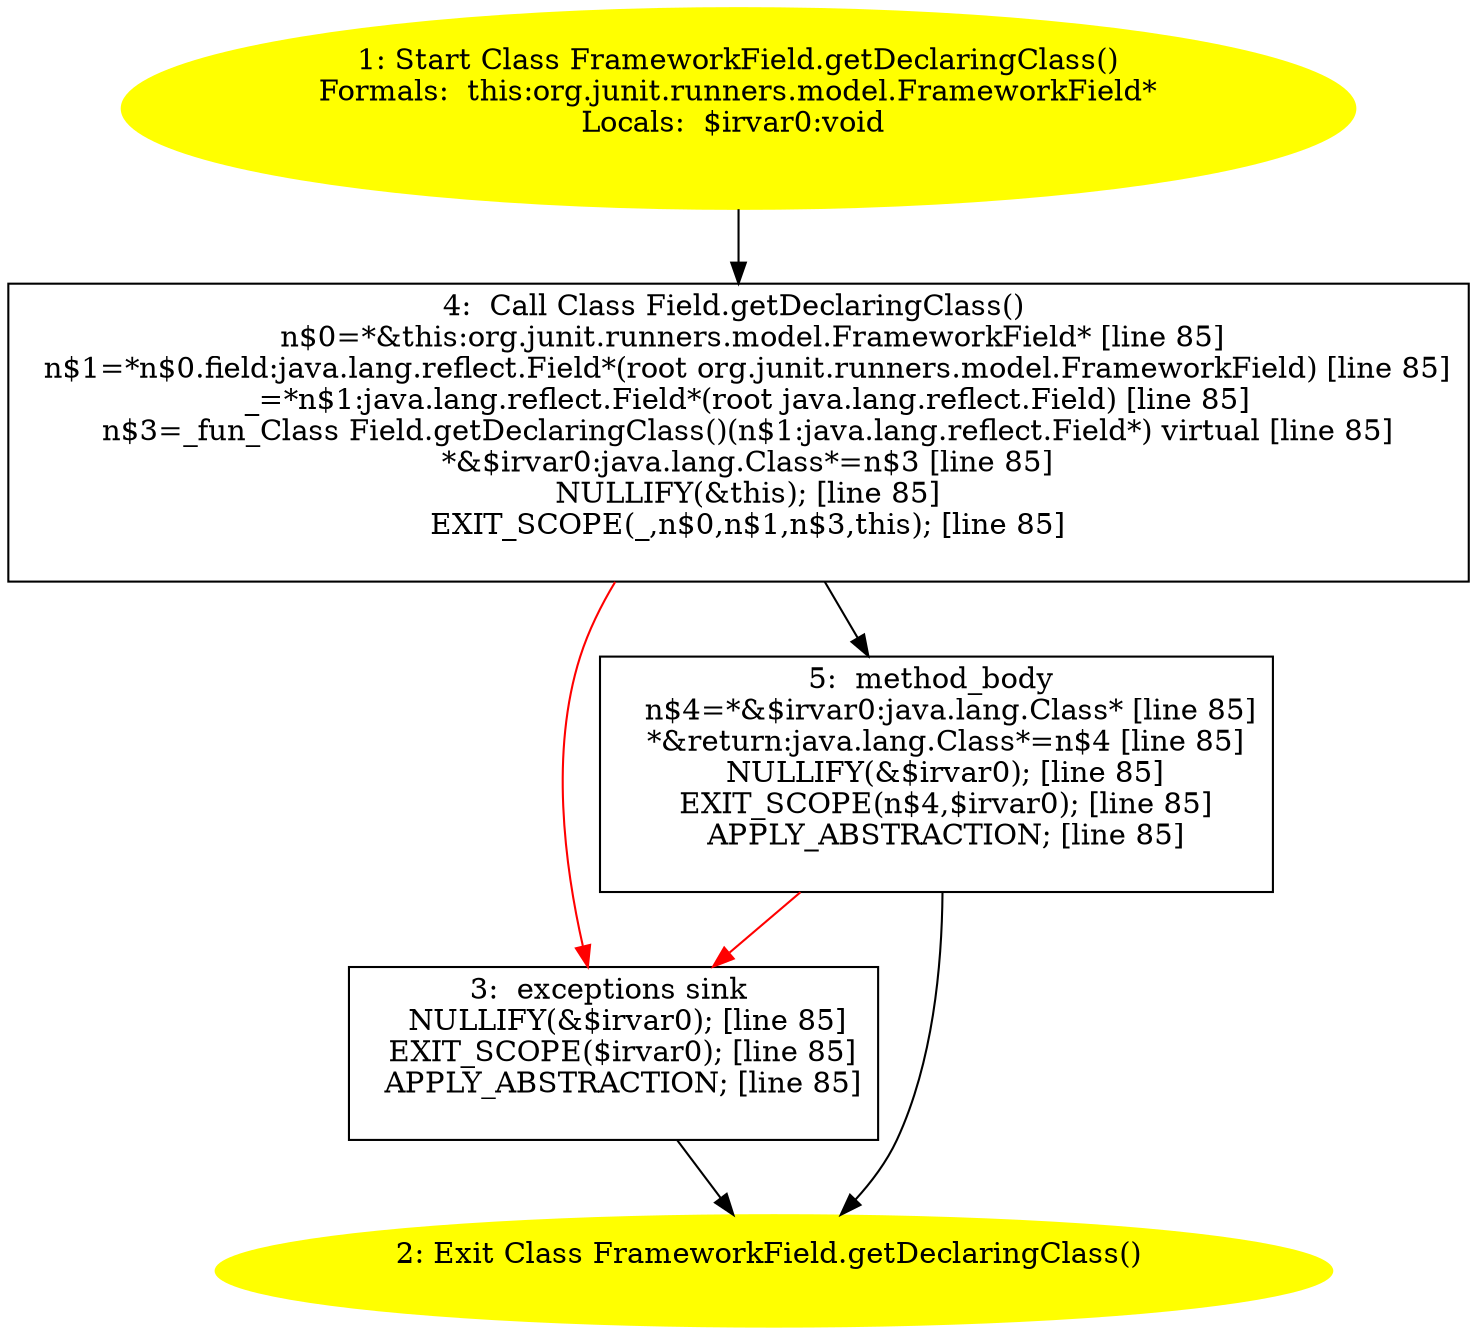 /* @generated */
digraph cfg {
"org.junit.runners.model.FrameworkField.getDeclaringClass():java.lang.Class.a5a6807f0662bb2468bb247b70086bc4_1" [label="1: Start Class FrameworkField.getDeclaringClass()\nFormals:  this:org.junit.runners.model.FrameworkField*\nLocals:  $irvar0:void \n  " color=yellow style=filled]
	

	 "org.junit.runners.model.FrameworkField.getDeclaringClass():java.lang.Class.a5a6807f0662bb2468bb247b70086bc4_1" -> "org.junit.runners.model.FrameworkField.getDeclaringClass():java.lang.Class.a5a6807f0662bb2468bb247b70086bc4_4" ;
"org.junit.runners.model.FrameworkField.getDeclaringClass():java.lang.Class.a5a6807f0662bb2468bb247b70086bc4_2" [label="2: Exit Class FrameworkField.getDeclaringClass() \n  " color=yellow style=filled]
	

"org.junit.runners.model.FrameworkField.getDeclaringClass():java.lang.Class.a5a6807f0662bb2468bb247b70086bc4_3" [label="3:  exceptions sink \n   NULLIFY(&$irvar0); [line 85]\n  EXIT_SCOPE($irvar0); [line 85]\n  APPLY_ABSTRACTION; [line 85]\n " shape="box"]
	

	 "org.junit.runners.model.FrameworkField.getDeclaringClass():java.lang.Class.a5a6807f0662bb2468bb247b70086bc4_3" -> "org.junit.runners.model.FrameworkField.getDeclaringClass():java.lang.Class.a5a6807f0662bb2468bb247b70086bc4_2" ;
"org.junit.runners.model.FrameworkField.getDeclaringClass():java.lang.Class.a5a6807f0662bb2468bb247b70086bc4_4" [label="4:  Call Class Field.getDeclaringClass() \n   n$0=*&this:org.junit.runners.model.FrameworkField* [line 85]\n  n$1=*n$0.field:java.lang.reflect.Field*(root org.junit.runners.model.FrameworkField) [line 85]\n  _=*n$1:java.lang.reflect.Field*(root java.lang.reflect.Field) [line 85]\n  n$3=_fun_Class Field.getDeclaringClass()(n$1:java.lang.reflect.Field*) virtual [line 85]\n  *&$irvar0:java.lang.Class*=n$3 [line 85]\n  NULLIFY(&this); [line 85]\n  EXIT_SCOPE(_,n$0,n$1,n$3,this); [line 85]\n " shape="box"]
	

	 "org.junit.runners.model.FrameworkField.getDeclaringClass():java.lang.Class.a5a6807f0662bb2468bb247b70086bc4_4" -> "org.junit.runners.model.FrameworkField.getDeclaringClass():java.lang.Class.a5a6807f0662bb2468bb247b70086bc4_5" ;
	 "org.junit.runners.model.FrameworkField.getDeclaringClass():java.lang.Class.a5a6807f0662bb2468bb247b70086bc4_4" -> "org.junit.runners.model.FrameworkField.getDeclaringClass():java.lang.Class.a5a6807f0662bb2468bb247b70086bc4_3" [color="red" ];
"org.junit.runners.model.FrameworkField.getDeclaringClass():java.lang.Class.a5a6807f0662bb2468bb247b70086bc4_5" [label="5:  method_body \n   n$4=*&$irvar0:java.lang.Class* [line 85]\n  *&return:java.lang.Class*=n$4 [line 85]\n  NULLIFY(&$irvar0); [line 85]\n  EXIT_SCOPE(n$4,$irvar0); [line 85]\n  APPLY_ABSTRACTION; [line 85]\n " shape="box"]
	

	 "org.junit.runners.model.FrameworkField.getDeclaringClass():java.lang.Class.a5a6807f0662bb2468bb247b70086bc4_5" -> "org.junit.runners.model.FrameworkField.getDeclaringClass():java.lang.Class.a5a6807f0662bb2468bb247b70086bc4_2" ;
	 "org.junit.runners.model.FrameworkField.getDeclaringClass():java.lang.Class.a5a6807f0662bb2468bb247b70086bc4_5" -> "org.junit.runners.model.FrameworkField.getDeclaringClass():java.lang.Class.a5a6807f0662bb2468bb247b70086bc4_3" [color="red" ];
}
